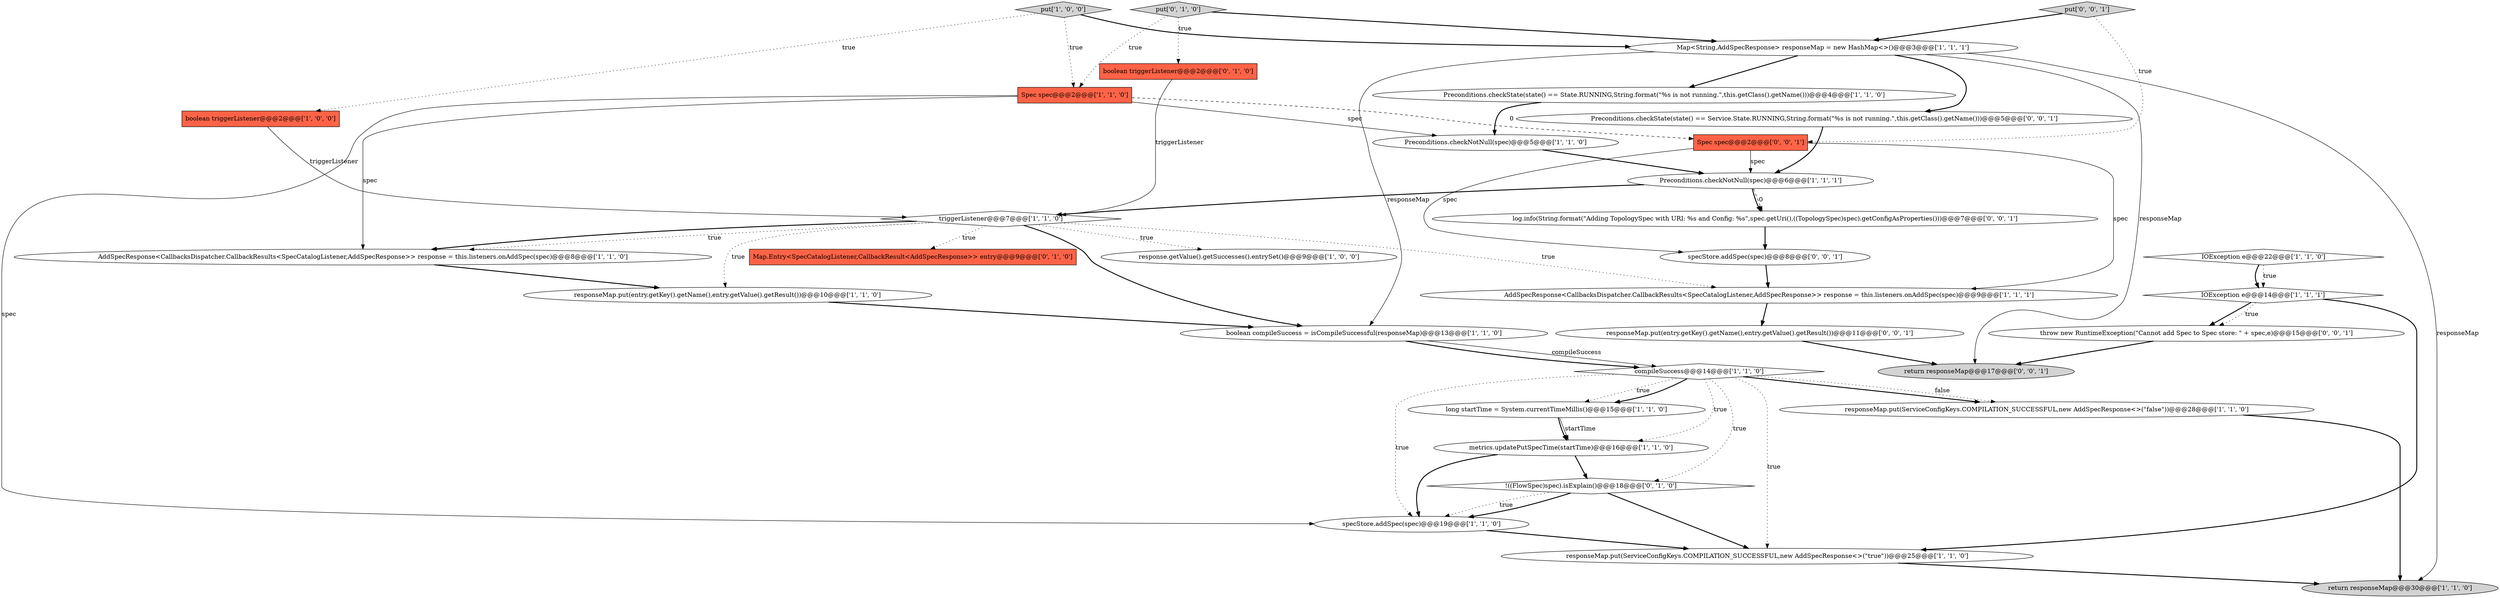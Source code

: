 digraph {
0 [style = filled, label = "specStore.addSpec(spec)@@@19@@@['1', '1', '0']", fillcolor = white, shape = ellipse image = "AAA0AAABBB1BBB"];
6 [style = filled, label = "Preconditions.checkState(state() == State.RUNNING,String.format(\"%s is not running.\",this.getClass().getName()))@@@4@@@['1', '1', '0']", fillcolor = white, shape = ellipse image = "AAA0AAABBB1BBB"];
8 [style = filled, label = "responseMap.put(entry.getKey().getName(),entry.getValue().getResult())@@@10@@@['1', '1', '0']", fillcolor = white, shape = ellipse image = "AAA0AAABBB1BBB"];
5 [style = filled, label = "boolean compileSuccess = isCompileSuccessful(responseMap)@@@13@@@['1', '1', '0']", fillcolor = white, shape = ellipse image = "AAA0AAABBB1BBB"];
17 [style = filled, label = "triggerListener@@@7@@@['1', '1', '0']", fillcolor = white, shape = diamond image = "AAA0AAABBB1BBB"];
28 [style = filled, label = "throw new RuntimeException(\"Cannot add Spec to Spec store: \" + spec,e)@@@15@@@['0', '0', '1']", fillcolor = white, shape = ellipse image = "AAA0AAABBB3BBB"];
24 [style = filled, label = "put['0', '1', '0']", fillcolor = lightgray, shape = diamond image = "AAA0AAABBB2BBB"];
3 [style = filled, label = "boolean triggerListener@@@2@@@['1', '0', '0']", fillcolor = tomato, shape = box image = "AAA0AAABBB1BBB"];
16 [style = filled, label = "return responseMap@@@30@@@['1', '1', '0']", fillcolor = lightgray, shape = ellipse image = "AAA0AAABBB1BBB"];
4 [style = filled, label = "responseMap.put(ServiceConfigKeys.COMPILATION_SUCCESSFUL,new AddSpecResponse<>(\"true\"))@@@25@@@['1', '1', '0']", fillcolor = white, shape = ellipse image = "AAA0AAABBB1BBB"];
12 [style = filled, label = "IOException e@@@14@@@['1', '1', '1']", fillcolor = white, shape = diamond image = "AAA0AAABBB1BBB"];
21 [style = filled, label = "Map<String,AddSpecResponse> responseMap = new HashMap<>()@@@3@@@['1', '1', '1']", fillcolor = white, shape = ellipse image = "AAA0AAABBB1BBB"];
10 [style = filled, label = "Spec spec@@@2@@@['1', '1', '0']", fillcolor = tomato, shape = box image = "AAA0AAABBB1BBB"];
23 [style = filled, label = "Map.Entry<SpecCatalogListener,CallbackResult<AddSpecResponse>> entry@@@9@@@['0', '1', '0']", fillcolor = tomato, shape = box image = "AAA0AAABBB2BBB"];
30 [style = filled, label = "return responseMap@@@17@@@['0', '0', '1']", fillcolor = lightgray, shape = ellipse image = "AAA0AAABBB3BBB"];
9 [style = filled, label = "metrics.updatePutSpecTime(startTime)@@@16@@@['1', '1', '0']", fillcolor = white, shape = ellipse image = "AAA0AAABBB1BBB"];
22 [style = filled, label = "!((FlowSpec)spec).isExplain()@@@18@@@['0', '1', '0']", fillcolor = white, shape = diamond image = "AAA1AAABBB2BBB"];
11 [style = filled, label = "AddSpecResponse<CallbacksDispatcher.CallbackResults<SpecCatalogListener,AddSpecResponse>> response = this.listeners.onAddSpec(spec)@@@9@@@['1', '1', '1']", fillcolor = white, shape = ellipse image = "AAA0AAABBB1BBB"];
33 [style = filled, label = "Spec spec@@@2@@@['0', '0', '1']", fillcolor = tomato, shape = box image = "AAA0AAABBB3BBB"];
1 [style = filled, label = "put['1', '0', '0']", fillcolor = lightgray, shape = diamond image = "AAA0AAABBB1BBB"];
25 [style = filled, label = "boolean triggerListener@@@2@@@['0', '1', '0']", fillcolor = tomato, shape = box image = "AAA0AAABBB2BBB"];
2 [style = filled, label = "long startTime = System.currentTimeMillis()@@@15@@@['1', '1', '0']", fillcolor = white, shape = ellipse image = "AAA0AAABBB1BBB"];
18 [style = filled, label = "responseMap.put(ServiceConfigKeys.COMPILATION_SUCCESSFUL,new AddSpecResponse<>(\"false\"))@@@28@@@['1', '1', '0']", fillcolor = white, shape = ellipse image = "AAA0AAABBB1BBB"];
29 [style = filled, label = "put['0', '0', '1']", fillcolor = lightgray, shape = diamond image = "AAA0AAABBB3BBB"];
14 [style = filled, label = "compileSuccess@@@14@@@['1', '1', '0']", fillcolor = white, shape = diamond image = "AAA0AAABBB1BBB"];
31 [style = filled, label = "Preconditions.checkState(state() == Service.State.RUNNING,String.format(\"%s is not running.\",this.getClass().getName()))@@@5@@@['0', '0', '1']", fillcolor = white, shape = ellipse image = "AAA0AAABBB3BBB"];
26 [style = filled, label = "log.info(String.format(\"Adding TopologySpec with URI: %s and Config: %s\",spec.getUri(),((TopologySpec)spec).getConfigAsProperties()))@@@7@@@['0', '0', '1']", fillcolor = white, shape = ellipse image = "AAA0AAABBB3BBB"];
13 [style = filled, label = "AddSpecResponse<CallbacksDispatcher.CallbackResults<SpecCatalogListener,AddSpecResponse>> response = this.listeners.onAddSpec(spec)@@@8@@@['1', '1', '0']", fillcolor = white, shape = ellipse image = "AAA0AAABBB1BBB"];
15 [style = filled, label = "IOException e@@@22@@@['1', '1', '0']", fillcolor = white, shape = diamond image = "AAA0AAABBB1BBB"];
27 [style = filled, label = "responseMap.put(entry.getKey().getName(),entry.getValue().getResult())@@@11@@@['0', '0', '1']", fillcolor = white, shape = ellipse image = "AAA0AAABBB3BBB"];
7 [style = filled, label = "response.getValue().getSuccesses().entrySet()@@@9@@@['1', '0', '0']", fillcolor = white, shape = ellipse image = "AAA0AAABBB1BBB"];
19 [style = filled, label = "Preconditions.checkNotNull(spec)@@@5@@@['1', '1', '0']", fillcolor = white, shape = ellipse image = "AAA0AAABBB1BBB"];
32 [style = filled, label = "specStore.addSpec(spec)@@@8@@@['0', '0', '1']", fillcolor = white, shape = ellipse image = "AAA0AAABBB3BBB"];
20 [style = filled, label = "Preconditions.checkNotNull(spec)@@@6@@@['1', '1', '1']", fillcolor = white, shape = ellipse image = "AAA0AAABBB1BBB"];
24->21 [style = bold, label=""];
9->22 [style = bold, label=""];
28->30 [style = bold, label=""];
29->21 [style = bold, label=""];
5->14 [style = bold, label=""];
14->4 [style = dotted, label="true"];
14->0 [style = dotted, label="true"];
12->28 [style = bold, label=""];
0->4 [style = bold, label=""];
8->5 [style = bold, label=""];
14->18 [style = bold, label=""];
33->32 [style = solid, label="spec"];
4->16 [style = bold, label=""];
22->0 [style = bold, label=""];
17->7 [style = dotted, label="true"];
15->12 [style = bold, label=""];
19->20 [style = bold, label=""];
1->21 [style = bold, label=""];
12->4 [style = bold, label=""];
17->23 [style = dotted, label="true"];
17->13 [style = dotted, label="true"];
10->0 [style = solid, label="spec"];
24->10 [style = dotted, label="true"];
32->11 [style = bold, label=""];
9->0 [style = bold, label=""];
6->19 [style = bold, label=""];
12->28 [style = dotted, label="true"];
20->26 [style = dashed, label="0"];
33->20 [style = solid, label="spec"];
11->27 [style = bold, label=""];
2->9 [style = bold, label=""];
10->19 [style = solid, label="spec"];
1->3 [style = dotted, label="true"];
22->0 [style = dotted, label="true"];
10->33 [style = dashed, label="0"];
10->13 [style = solid, label="spec"];
21->5 [style = solid, label="responseMap"];
17->13 [style = bold, label=""];
33->11 [style = solid, label="spec"];
26->32 [style = bold, label=""];
27->30 [style = bold, label=""];
18->16 [style = bold, label=""];
22->4 [style = bold, label=""];
31->20 [style = bold, label=""];
2->9 [style = solid, label="startTime"];
17->8 [style = dotted, label="true"];
14->2 [style = dotted, label="true"];
14->2 [style = bold, label=""];
20->17 [style = bold, label=""];
14->22 [style = dotted, label="true"];
25->17 [style = solid, label="triggerListener"];
21->16 [style = solid, label="responseMap"];
17->11 [style = dotted, label="true"];
29->33 [style = dotted, label="true"];
24->25 [style = dotted, label="true"];
5->14 [style = solid, label="compileSuccess"];
13->8 [style = bold, label=""];
14->18 [style = dotted, label="false"];
21->6 [style = bold, label=""];
20->26 [style = bold, label=""];
21->31 [style = bold, label=""];
21->30 [style = solid, label="responseMap"];
17->5 [style = bold, label=""];
3->17 [style = solid, label="triggerListener"];
1->10 [style = dotted, label="true"];
15->12 [style = dotted, label="true"];
14->9 [style = dotted, label="true"];
}

